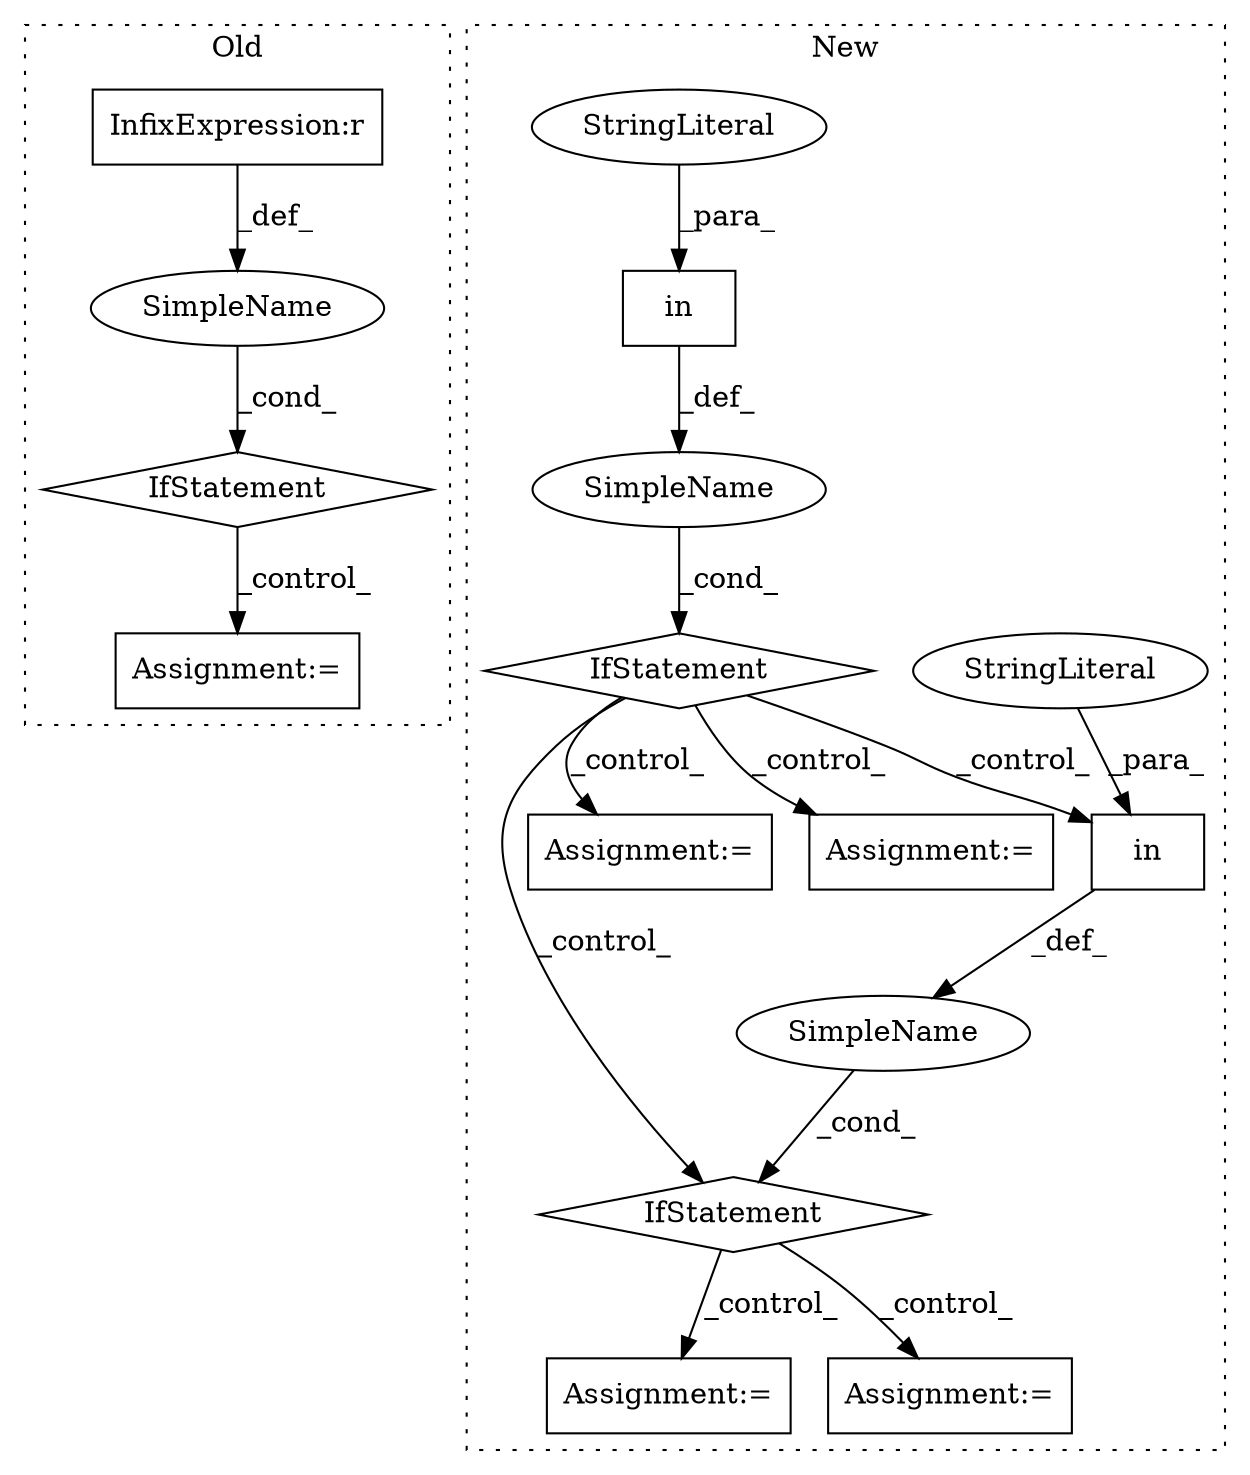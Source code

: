 digraph G {
subgraph cluster0 {
1 [label="IfStatement" a="25" s="212,244" l="4,2" shape="diamond"];
14 [label="Assignment:=" a="7" s="415" l="1" shape="box"];
15 [label="SimpleName" a="42" s="" l="" shape="ellipse"];
16 [label="InfixExpression:r" a="27" s="226" l="4" shape="box"];
label = "Old";
style="dotted";
}
subgraph cluster1 {
2 [label="in" a="105" s="609" l="21" shape="box"];
3 [label="IfStatement" a="25" s="601,630" l="8,2" shape="diamond"];
4 [label="Assignment:=" a="7" s="754" l="1" shape="box"];
5 [label="SimpleName" a="42" s="" l="" shape="ellipse"];
6 [label="Assignment:=" a="7" s="677" l="1" shape="box"];
7 [label="SimpleName" a="42" s="" l="" shape="ellipse"];
8 [label="IfStatement" a="25" s="388,415" l="8,2" shape="diamond"];
9 [label="Assignment:=" a="7" s="538" l="1" shape="box"];
10 [label="StringLiteral" a="45" s="609" l="7" shape="ellipse"];
11 [label="in" a="105" s="396" l="19" shape="box"];
12 [label="StringLiteral" a="45" s="396" l="5" shape="ellipse"];
13 [label="Assignment:=" a="7" s="435" l="1" shape="box"];
label = "New";
style="dotted";
}
1 -> 14 [label="_control_"];
2 -> 5 [label="_def_"];
3 -> 4 [label="_control_"];
3 -> 6 [label="_control_"];
5 -> 3 [label="_cond_"];
7 -> 8 [label="_cond_"];
8 -> 13 [label="_control_"];
8 -> 3 [label="_control_"];
8 -> 9 [label="_control_"];
8 -> 2 [label="_control_"];
10 -> 2 [label="_para_"];
11 -> 7 [label="_def_"];
12 -> 11 [label="_para_"];
15 -> 1 [label="_cond_"];
16 -> 15 [label="_def_"];
}